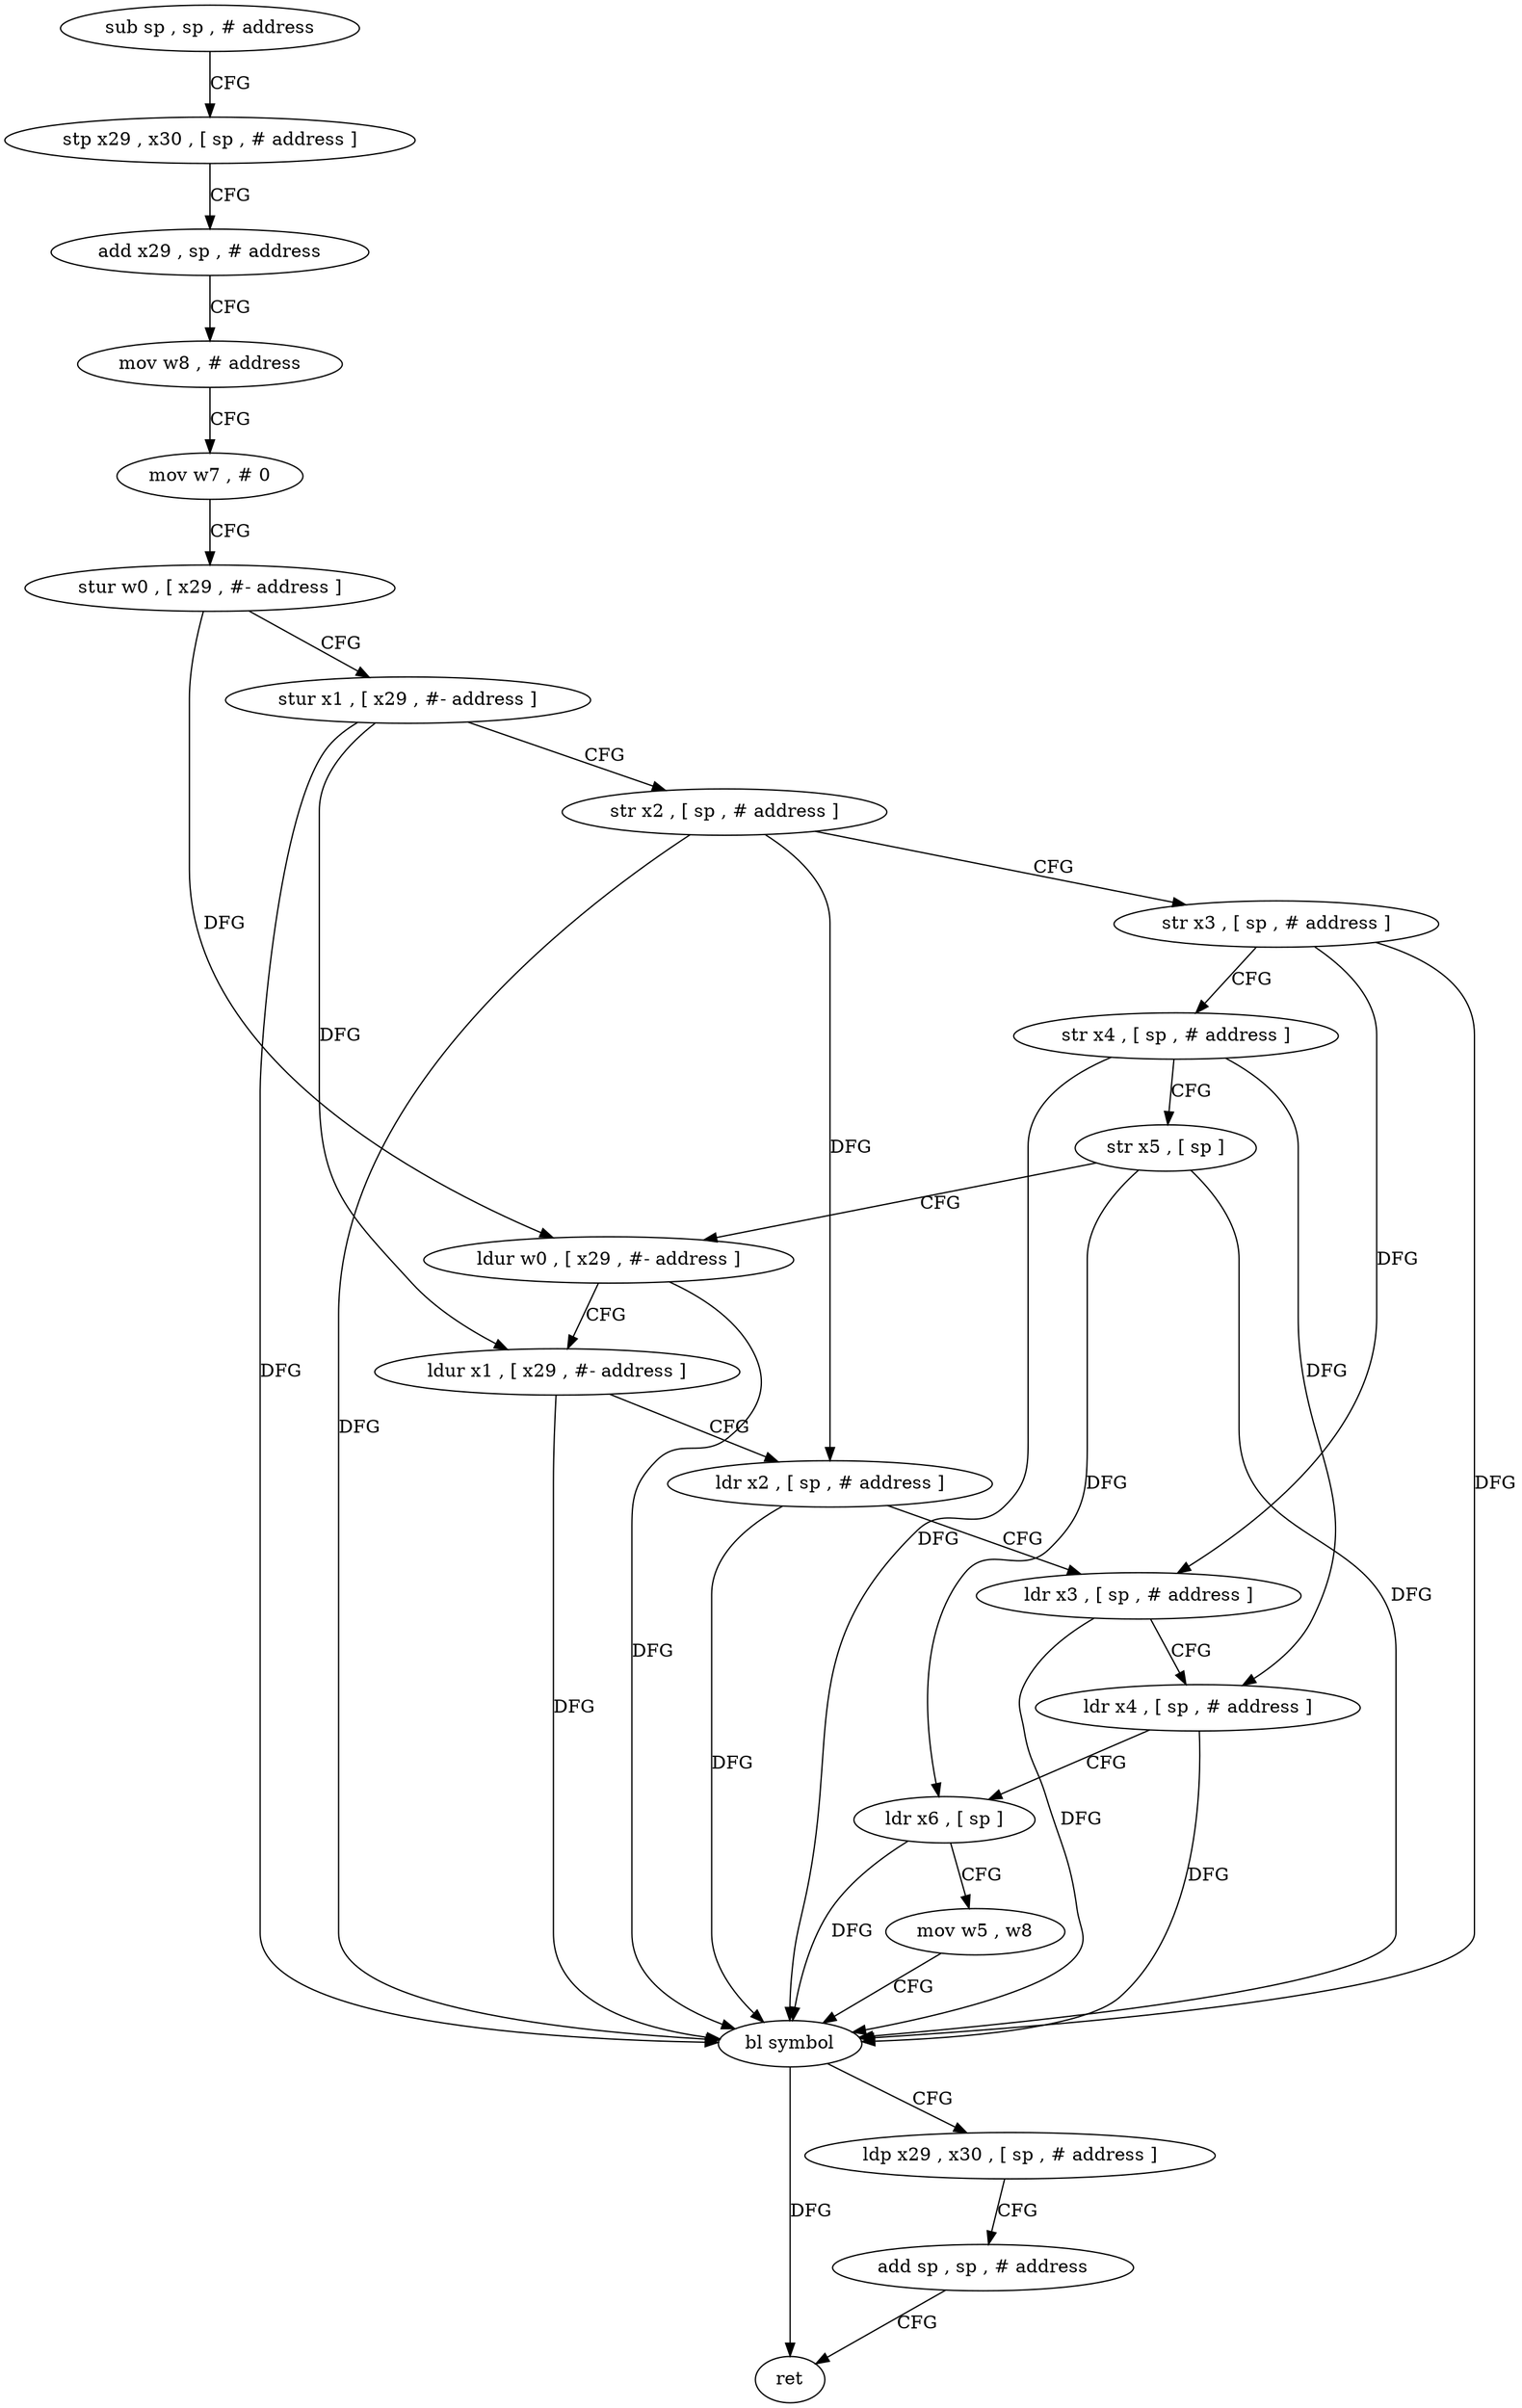 digraph "func" {
"240464" [label = "sub sp , sp , # address" ]
"240468" [label = "stp x29 , x30 , [ sp , # address ]" ]
"240472" [label = "add x29 , sp , # address" ]
"240476" [label = "mov w8 , # address" ]
"240480" [label = "mov w7 , # 0" ]
"240484" [label = "stur w0 , [ x29 , #- address ]" ]
"240488" [label = "stur x1 , [ x29 , #- address ]" ]
"240492" [label = "str x2 , [ sp , # address ]" ]
"240496" [label = "str x3 , [ sp , # address ]" ]
"240500" [label = "str x4 , [ sp , # address ]" ]
"240504" [label = "str x5 , [ sp ]" ]
"240508" [label = "ldur w0 , [ x29 , #- address ]" ]
"240512" [label = "ldur x1 , [ x29 , #- address ]" ]
"240516" [label = "ldr x2 , [ sp , # address ]" ]
"240520" [label = "ldr x3 , [ sp , # address ]" ]
"240524" [label = "ldr x4 , [ sp , # address ]" ]
"240528" [label = "ldr x6 , [ sp ]" ]
"240532" [label = "mov w5 , w8" ]
"240536" [label = "bl symbol" ]
"240540" [label = "ldp x29 , x30 , [ sp , # address ]" ]
"240544" [label = "add sp , sp , # address" ]
"240548" [label = "ret" ]
"240464" -> "240468" [ label = "CFG" ]
"240468" -> "240472" [ label = "CFG" ]
"240472" -> "240476" [ label = "CFG" ]
"240476" -> "240480" [ label = "CFG" ]
"240480" -> "240484" [ label = "CFG" ]
"240484" -> "240488" [ label = "CFG" ]
"240484" -> "240508" [ label = "DFG" ]
"240488" -> "240492" [ label = "CFG" ]
"240488" -> "240512" [ label = "DFG" ]
"240488" -> "240536" [ label = "DFG" ]
"240492" -> "240496" [ label = "CFG" ]
"240492" -> "240516" [ label = "DFG" ]
"240492" -> "240536" [ label = "DFG" ]
"240496" -> "240500" [ label = "CFG" ]
"240496" -> "240520" [ label = "DFG" ]
"240496" -> "240536" [ label = "DFG" ]
"240500" -> "240504" [ label = "CFG" ]
"240500" -> "240524" [ label = "DFG" ]
"240500" -> "240536" [ label = "DFG" ]
"240504" -> "240508" [ label = "CFG" ]
"240504" -> "240528" [ label = "DFG" ]
"240504" -> "240536" [ label = "DFG" ]
"240508" -> "240512" [ label = "CFG" ]
"240508" -> "240536" [ label = "DFG" ]
"240512" -> "240516" [ label = "CFG" ]
"240512" -> "240536" [ label = "DFG" ]
"240516" -> "240520" [ label = "CFG" ]
"240516" -> "240536" [ label = "DFG" ]
"240520" -> "240524" [ label = "CFG" ]
"240520" -> "240536" [ label = "DFG" ]
"240524" -> "240528" [ label = "CFG" ]
"240524" -> "240536" [ label = "DFG" ]
"240528" -> "240532" [ label = "CFG" ]
"240528" -> "240536" [ label = "DFG" ]
"240532" -> "240536" [ label = "CFG" ]
"240536" -> "240540" [ label = "CFG" ]
"240536" -> "240548" [ label = "DFG" ]
"240540" -> "240544" [ label = "CFG" ]
"240544" -> "240548" [ label = "CFG" ]
}
